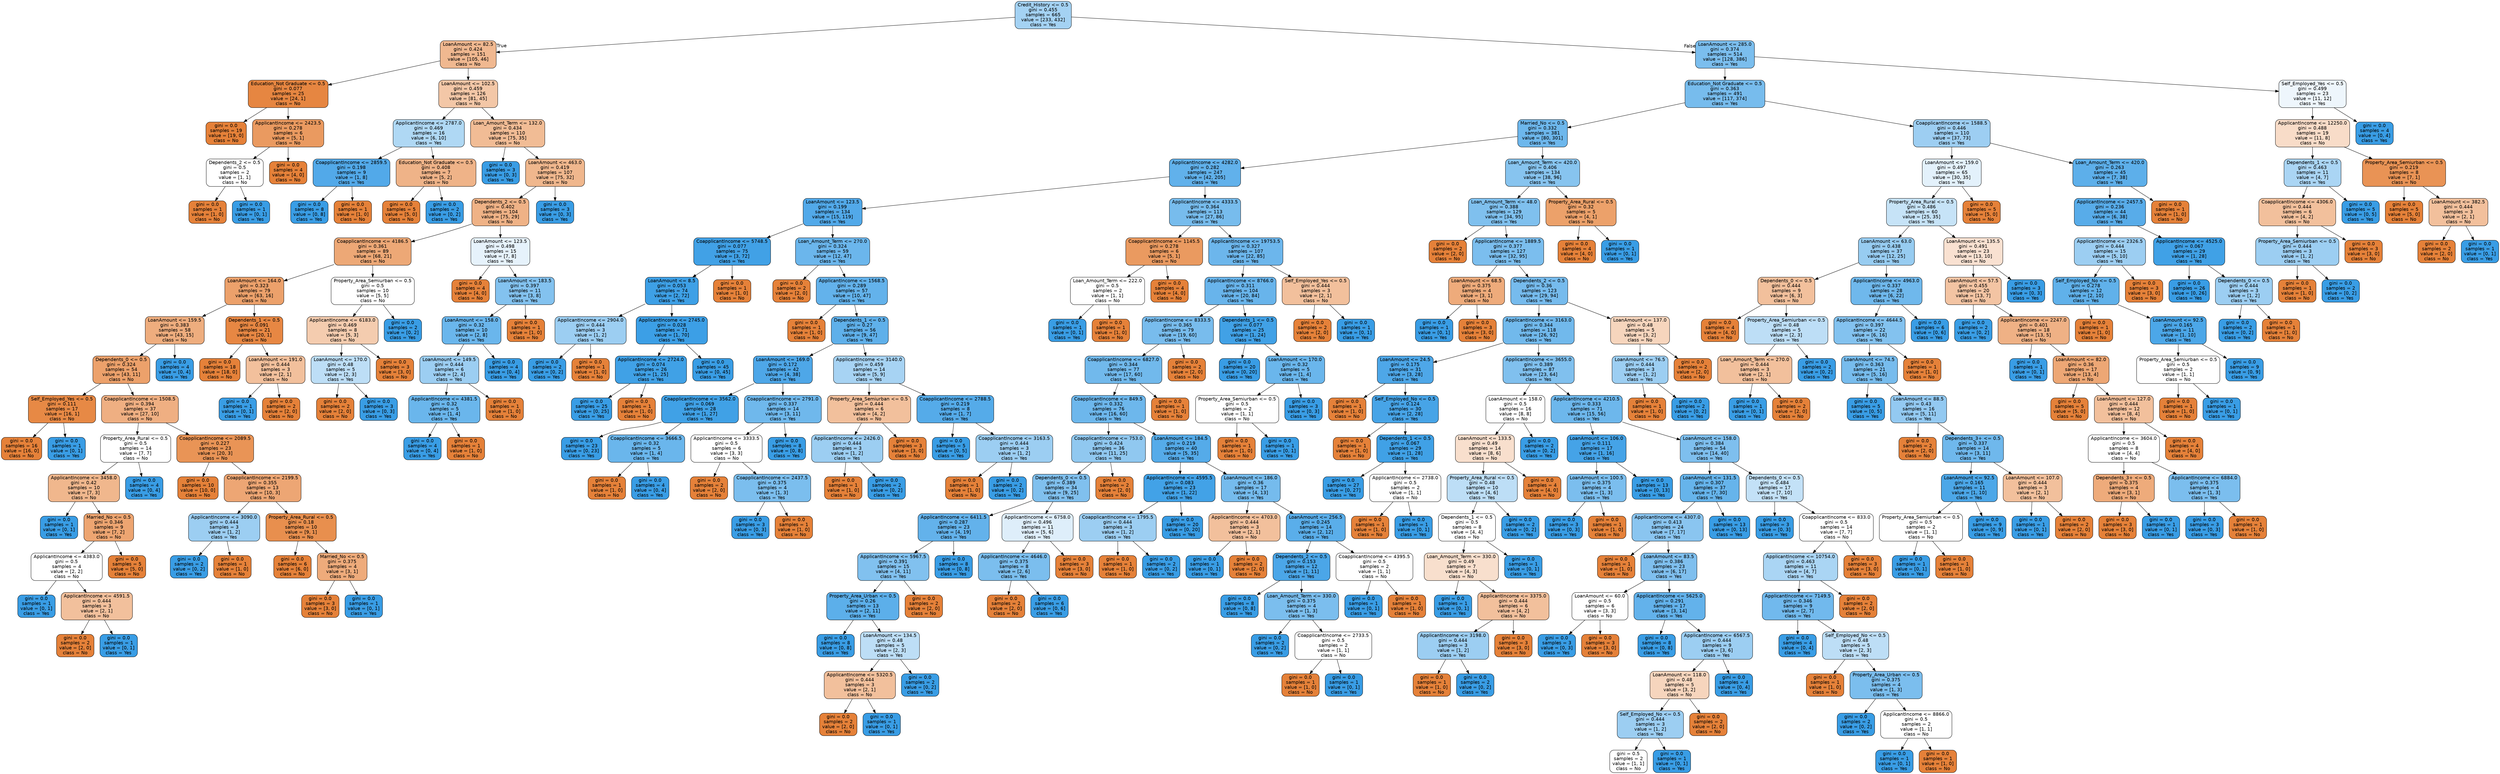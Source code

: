 digraph Tree {
node [shape=box, style="filled, rounded", color="black", fontname=helvetica] ;
edge [fontname=helvetica] ;
0 [label="Credit_History <= 0.5\ngini = 0.455\nsamples = 665\nvalue = [233, 432]\nclass = Yes", fillcolor="#399de575"] ;
1 [label="LoanAmount <= 82.5\ngini = 0.424\nsamples = 151\nvalue = [105, 46]\nclass = No", fillcolor="#e581398f"] ;
0 -> 1 [labeldistance=2.5, labelangle=45, headlabel="True"] ;
2 [label="Education_Not Graduate <= 0.5\ngini = 0.077\nsamples = 25\nvalue = [24, 1]\nclass = No", fillcolor="#e58139f4"] ;
1 -> 2 ;
3 [label="gini = 0.0\nsamples = 19\nvalue = [19, 0]\nclass = No", fillcolor="#e58139ff"] ;
2 -> 3 ;
4 [label="ApplicantIncome <= 2423.5\ngini = 0.278\nsamples = 6\nvalue = [5, 1]\nclass = No", fillcolor="#e58139cc"] ;
2 -> 4 ;
5 [label="Dependents_2 <= 0.5\ngini = 0.5\nsamples = 2\nvalue = [1, 1]\nclass = No", fillcolor="#e5813900"] ;
4 -> 5 ;
6 [label="gini = 0.0\nsamples = 1\nvalue = [1, 0]\nclass = No", fillcolor="#e58139ff"] ;
5 -> 6 ;
7 [label="gini = 0.0\nsamples = 1\nvalue = [0, 1]\nclass = Yes", fillcolor="#399de5ff"] ;
5 -> 7 ;
8 [label="gini = 0.0\nsamples = 4\nvalue = [4, 0]\nclass = No", fillcolor="#e58139ff"] ;
4 -> 8 ;
9 [label="LoanAmount <= 102.5\ngini = 0.459\nsamples = 126\nvalue = [81, 45]\nclass = No", fillcolor="#e5813971"] ;
1 -> 9 ;
10 [label="ApplicantIncome <= 2787.0\ngini = 0.469\nsamples = 16\nvalue = [6, 10]\nclass = Yes", fillcolor="#399de566"] ;
9 -> 10 ;
11 [label="CoapplicantIncome <= 2859.5\ngini = 0.198\nsamples = 9\nvalue = [1, 8]\nclass = Yes", fillcolor="#399de5df"] ;
10 -> 11 ;
12 [label="gini = 0.0\nsamples = 8\nvalue = [0, 8]\nclass = Yes", fillcolor="#399de5ff"] ;
11 -> 12 ;
13 [label="gini = 0.0\nsamples = 1\nvalue = [1, 0]\nclass = No", fillcolor="#e58139ff"] ;
11 -> 13 ;
14 [label="Education_Not Graduate <= 0.5\ngini = 0.408\nsamples = 7\nvalue = [5, 2]\nclass = No", fillcolor="#e5813999"] ;
10 -> 14 ;
15 [label="gini = 0.0\nsamples = 5\nvalue = [5, 0]\nclass = No", fillcolor="#e58139ff"] ;
14 -> 15 ;
16 [label="gini = 0.0\nsamples = 2\nvalue = [0, 2]\nclass = Yes", fillcolor="#399de5ff"] ;
14 -> 16 ;
17 [label="Loan_Amount_Term <= 132.0\ngini = 0.434\nsamples = 110\nvalue = [75, 35]\nclass = No", fillcolor="#e5813988"] ;
9 -> 17 ;
18 [label="gini = 0.0\nsamples = 3\nvalue = [0, 3]\nclass = Yes", fillcolor="#399de5ff"] ;
17 -> 18 ;
19 [label="LoanAmount <= 463.0\ngini = 0.419\nsamples = 107\nvalue = [75, 32]\nclass = No", fillcolor="#e5813992"] ;
17 -> 19 ;
20 [label="Dependents_2 <= 0.5\ngini = 0.402\nsamples = 104\nvalue = [75, 29]\nclass = No", fillcolor="#e581399c"] ;
19 -> 20 ;
21 [label="CoapplicantIncome <= 4186.5\ngini = 0.361\nsamples = 89\nvalue = [68, 21]\nclass = No", fillcolor="#e58139b0"] ;
20 -> 21 ;
22 [label="LoanAmount <= 164.0\ngini = 0.323\nsamples = 79\nvalue = [63, 16]\nclass = No", fillcolor="#e58139be"] ;
21 -> 22 ;
23 [label="LoanAmount <= 159.5\ngini = 0.383\nsamples = 58\nvalue = [43, 15]\nclass = No", fillcolor="#e58139a6"] ;
22 -> 23 ;
24 [label="Dependents_0 <= 0.5\ngini = 0.324\nsamples = 54\nvalue = [43, 11]\nclass = No", fillcolor="#e58139be"] ;
23 -> 24 ;
25 [label="Self_Employed_Yes <= 0.5\ngini = 0.111\nsamples = 17\nvalue = [16, 1]\nclass = No", fillcolor="#e58139ef"] ;
24 -> 25 ;
26 [label="gini = 0.0\nsamples = 16\nvalue = [16, 0]\nclass = No", fillcolor="#e58139ff"] ;
25 -> 26 ;
27 [label="gini = 0.0\nsamples = 1\nvalue = [0, 1]\nclass = Yes", fillcolor="#399de5ff"] ;
25 -> 27 ;
28 [label="CoapplicantIncome <= 1508.5\ngini = 0.394\nsamples = 37\nvalue = [27, 10]\nclass = No", fillcolor="#e58139a1"] ;
24 -> 28 ;
29 [label="Property_Area_Rural <= 0.5\ngini = 0.5\nsamples = 14\nvalue = [7, 7]\nclass = No", fillcolor="#e5813900"] ;
28 -> 29 ;
30 [label="ApplicantIncome <= 3458.0\ngini = 0.42\nsamples = 10\nvalue = [7, 3]\nclass = No", fillcolor="#e5813992"] ;
29 -> 30 ;
31 [label="gini = 0.0\nsamples = 1\nvalue = [0, 1]\nclass = Yes", fillcolor="#399de5ff"] ;
30 -> 31 ;
32 [label="Married_No <= 0.5\ngini = 0.346\nsamples = 9\nvalue = [7, 2]\nclass = No", fillcolor="#e58139b6"] ;
30 -> 32 ;
33 [label="ApplicantIncome <= 4383.0\ngini = 0.5\nsamples = 4\nvalue = [2, 2]\nclass = No", fillcolor="#e5813900"] ;
32 -> 33 ;
34 [label="gini = 0.0\nsamples = 1\nvalue = [0, 1]\nclass = Yes", fillcolor="#399de5ff"] ;
33 -> 34 ;
35 [label="ApplicantIncome <= 4591.5\ngini = 0.444\nsamples = 3\nvalue = [2, 1]\nclass = No", fillcolor="#e581397f"] ;
33 -> 35 ;
36 [label="gini = 0.0\nsamples = 2\nvalue = [2, 0]\nclass = No", fillcolor="#e58139ff"] ;
35 -> 36 ;
37 [label="gini = 0.0\nsamples = 1\nvalue = [0, 1]\nclass = Yes", fillcolor="#399de5ff"] ;
35 -> 37 ;
38 [label="gini = 0.0\nsamples = 5\nvalue = [5, 0]\nclass = No", fillcolor="#e58139ff"] ;
32 -> 38 ;
39 [label="gini = 0.0\nsamples = 4\nvalue = [0, 4]\nclass = Yes", fillcolor="#399de5ff"] ;
29 -> 39 ;
40 [label="CoapplicantIncome <= 2089.5\ngini = 0.227\nsamples = 23\nvalue = [20, 3]\nclass = No", fillcolor="#e58139d9"] ;
28 -> 40 ;
41 [label="gini = 0.0\nsamples = 10\nvalue = [10, 0]\nclass = No", fillcolor="#e58139ff"] ;
40 -> 41 ;
42 [label="CoapplicantIncome <= 2199.5\ngini = 0.355\nsamples = 13\nvalue = [10, 3]\nclass = No", fillcolor="#e58139b3"] ;
40 -> 42 ;
43 [label="ApplicantIncome <= 3090.0\ngini = 0.444\nsamples = 3\nvalue = [1, 2]\nclass = Yes", fillcolor="#399de57f"] ;
42 -> 43 ;
44 [label="gini = 0.0\nsamples = 2\nvalue = [0, 2]\nclass = Yes", fillcolor="#399de5ff"] ;
43 -> 44 ;
45 [label="gini = 0.0\nsamples = 1\nvalue = [1, 0]\nclass = No", fillcolor="#e58139ff"] ;
43 -> 45 ;
46 [label="Property_Area_Rural <= 0.5\ngini = 0.18\nsamples = 10\nvalue = [9, 1]\nclass = No", fillcolor="#e58139e3"] ;
42 -> 46 ;
47 [label="gini = 0.0\nsamples = 6\nvalue = [6, 0]\nclass = No", fillcolor="#e58139ff"] ;
46 -> 47 ;
48 [label="Married_No <= 0.5\ngini = 0.375\nsamples = 4\nvalue = [3, 1]\nclass = No", fillcolor="#e58139aa"] ;
46 -> 48 ;
49 [label="gini = 0.0\nsamples = 3\nvalue = [3, 0]\nclass = No", fillcolor="#e58139ff"] ;
48 -> 49 ;
50 [label="gini = 0.0\nsamples = 1\nvalue = [0, 1]\nclass = Yes", fillcolor="#399de5ff"] ;
48 -> 50 ;
51 [label="gini = 0.0\nsamples = 4\nvalue = [0, 4]\nclass = Yes", fillcolor="#399de5ff"] ;
23 -> 51 ;
52 [label="Dependents_1 <= 0.5\ngini = 0.091\nsamples = 21\nvalue = [20, 1]\nclass = No", fillcolor="#e58139f2"] ;
22 -> 52 ;
53 [label="gini = 0.0\nsamples = 18\nvalue = [18, 0]\nclass = No", fillcolor="#e58139ff"] ;
52 -> 53 ;
54 [label="LoanAmount <= 191.0\ngini = 0.444\nsamples = 3\nvalue = [2, 1]\nclass = No", fillcolor="#e581397f"] ;
52 -> 54 ;
55 [label="gini = 0.0\nsamples = 1\nvalue = [0, 1]\nclass = Yes", fillcolor="#399de5ff"] ;
54 -> 55 ;
56 [label="gini = 0.0\nsamples = 2\nvalue = [2, 0]\nclass = No", fillcolor="#e58139ff"] ;
54 -> 56 ;
57 [label="Property_Area_Semiurban <= 0.5\ngini = 0.5\nsamples = 10\nvalue = [5, 5]\nclass = No", fillcolor="#e5813900"] ;
21 -> 57 ;
58 [label="ApplicantIncome <= 6183.0\ngini = 0.469\nsamples = 8\nvalue = [5, 3]\nclass = No", fillcolor="#e5813966"] ;
57 -> 58 ;
59 [label="LoanAmount <= 170.0\ngini = 0.48\nsamples = 5\nvalue = [2, 3]\nclass = Yes", fillcolor="#399de555"] ;
58 -> 59 ;
60 [label="gini = 0.0\nsamples = 2\nvalue = [2, 0]\nclass = No", fillcolor="#e58139ff"] ;
59 -> 60 ;
61 [label="gini = 0.0\nsamples = 3\nvalue = [0, 3]\nclass = Yes", fillcolor="#399de5ff"] ;
59 -> 61 ;
62 [label="gini = 0.0\nsamples = 3\nvalue = [3, 0]\nclass = No", fillcolor="#e58139ff"] ;
58 -> 62 ;
63 [label="gini = 0.0\nsamples = 2\nvalue = [0, 2]\nclass = Yes", fillcolor="#399de5ff"] ;
57 -> 63 ;
64 [label="LoanAmount <= 123.5\ngini = 0.498\nsamples = 15\nvalue = [7, 8]\nclass = Yes", fillcolor="#399de520"] ;
20 -> 64 ;
65 [label="gini = 0.0\nsamples = 4\nvalue = [4, 0]\nclass = No", fillcolor="#e58139ff"] ;
64 -> 65 ;
66 [label="LoanAmount <= 183.5\ngini = 0.397\nsamples = 11\nvalue = [3, 8]\nclass = Yes", fillcolor="#399de59f"] ;
64 -> 66 ;
67 [label="LoanAmount <= 158.0\ngini = 0.32\nsamples = 10\nvalue = [2, 8]\nclass = Yes", fillcolor="#399de5bf"] ;
66 -> 67 ;
68 [label="LoanAmount <= 149.5\ngini = 0.444\nsamples = 6\nvalue = [2, 4]\nclass = Yes", fillcolor="#399de57f"] ;
67 -> 68 ;
69 [label="ApplicantIncome <= 4381.5\ngini = 0.32\nsamples = 5\nvalue = [1, 4]\nclass = Yes", fillcolor="#399de5bf"] ;
68 -> 69 ;
70 [label="gini = 0.0\nsamples = 4\nvalue = [0, 4]\nclass = Yes", fillcolor="#399de5ff"] ;
69 -> 70 ;
71 [label="gini = 0.0\nsamples = 1\nvalue = [1, 0]\nclass = No", fillcolor="#e58139ff"] ;
69 -> 71 ;
72 [label="gini = 0.0\nsamples = 1\nvalue = [1, 0]\nclass = No", fillcolor="#e58139ff"] ;
68 -> 72 ;
73 [label="gini = 0.0\nsamples = 4\nvalue = [0, 4]\nclass = Yes", fillcolor="#399de5ff"] ;
67 -> 73 ;
74 [label="gini = 0.0\nsamples = 1\nvalue = [1, 0]\nclass = No", fillcolor="#e58139ff"] ;
66 -> 74 ;
75 [label="gini = 0.0\nsamples = 3\nvalue = [0, 3]\nclass = Yes", fillcolor="#399de5ff"] ;
19 -> 75 ;
76 [label="LoanAmount <= 285.0\ngini = 0.374\nsamples = 514\nvalue = [128, 386]\nclass = Yes", fillcolor="#399de5aa"] ;
0 -> 76 [labeldistance=2.5, labelangle=-45, headlabel="False"] ;
77 [label="Education_Not Graduate <= 0.5\ngini = 0.363\nsamples = 491\nvalue = [117, 374]\nclass = Yes", fillcolor="#399de5af"] ;
76 -> 77 ;
78 [label="Married_No <= 0.5\ngini = 0.332\nsamples = 381\nvalue = [80, 301]\nclass = Yes", fillcolor="#399de5bb"] ;
77 -> 78 ;
79 [label="ApplicantIncome <= 4282.0\ngini = 0.282\nsamples = 247\nvalue = [42, 205]\nclass = Yes", fillcolor="#399de5cb"] ;
78 -> 79 ;
80 [label="LoanAmount <= 123.5\ngini = 0.199\nsamples = 134\nvalue = [15, 119]\nclass = Yes", fillcolor="#399de5df"] ;
79 -> 80 ;
81 [label="CoapplicantIncome <= 5748.5\ngini = 0.077\nsamples = 75\nvalue = [3, 72]\nclass = Yes", fillcolor="#399de5f4"] ;
80 -> 81 ;
82 [label="LoanAmount <= 8.5\ngini = 0.053\nsamples = 74\nvalue = [2, 72]\nclass = Yes", fillcolor="#399de5f8"] ;
81 -> 82 ;
83 [label="ApplicantIncome <= 2904.0\ngini = 0.444\nsamples = 3\nvalue = [1, 2]\nclass = Yes", fillcolor="#399de57f"] ;
82 -> 83 ;
84 [label="gini = 0.0\nsamples = 2\nvalue = [0, 2]\nclass = Yes", fillcolor="#399de5ff"] ;
83 -> 84 ;
85 [label="gini = 0.0\nsamples = 1\nvalue = [1, 0]\nclass = No", fillcolor="#e58139ff"] ;
83 -> 85 ;
86 [label="ApplicantIncome <= 2745.0\ngini = 0.028\nsamples = 71\nvalue = [1, 70]\nclass = Yes", fillcolor="#399de5fb"] ;
82 -> 86 ;
87 [label="ApplicantIncome <= 2724.0\ngini = 0.074\nsamples = 26\nvalue = [1, 25]\nclass = Yes", fillcolor="#399de5f5"] ;
86 -> 87 ;
88 [label="gini = 0.0\nsamples = 25\nvalue = [0, 25]\nclass = Yes", fillcolor="#399de5ff"] ;
87 -> 88 ;
89 [label="gini = 0.0\nsamples = 1\nvalue = [1, 0]\nclass = No", fillcolor="#e58139ff"] ;
87 -> 89 ;
90 [label="gini = 0.0\nsamples = 45\nvalue = [0, 45]\nclass = Yes", fillcolor="#399de5ff"] ;
86 -> 90 ;
91 [label="gini = 0.0\nsamples = 1\nvalue = [1, 0]\nclass = No", fillcolor="#e58139ff"] ;
81 -> 91 ;
92 [label="Loan_Amount_Term <= 270.0\ngini = 0.324\nsamples = 59\nvalue = [12, 47]\nclass = Yes", fillcolor="#399de5be"] ;
80 -> 92 ;
93 [label="gini = 0.0\nsamples = 2\nvalue = [2, 0]\nclass = No", fillcolor="#e58139ff"] ;
92 -> 93 ;
94 [label="ApplicantIncome <= 1568.5\ngini = 0.289\nsamples = 57\nvalue = [10, 47]\nclass = Yes", fillcolor="#399de5c9"] ;
92 -> 94 ;
95 [label="gini = 0.0\nsamples = 1\nvalue = [1, 0]\nclass = No", fillcolor="#e58139ff"] ;
94 -> 95 ;
96 [label="Dependents_1 <= 0.5\ngini = 0.27\nsamples = 56\nvalue = [9, 47]\nclass = Yes", fillcolor="#399de5ce"] ;
94 -> 96 ;
97 [label="LoanAmount <= 169.0\ngini = 0.172\nsamples = 42\nvalue = [4, 38]\nclass = Yes", fillcolor="#399de5e4"] ;
96 -> 97 ;
98 [label="CoapplicantIncome <= 3562.0\ngini = 0.069\nsamples = 28\nvalue = [1, 27]\nclass = Yes", fillcolor="#399de5f6"] ;
97 -> 98 ;
99 [label="gini = 0.0\nsamples = 23\nvalue = [0, 23]\nclass = Yes", fillcolor="#399de5ff"] ;
98 -> 99 ;
100 [label="CoapplicantIncome <= 3666.5\ngini = 0.32\nsamples = 5\nvalue = [1, 4]\nclass = Yes", fillcolor="#399de5bf"] ;
98 -> 100 ;
101 [label="gini = 0.0\nsamples = 1\nvalue = [1, 0]\nclass = No", fillcolor="#e58139ff"] ;
100 -> 101 ;
102 [label="gini = 0.0\nsamples = 4\nvalue = [0, 4]\nclass = Yes", fillcolor="#399de5ff"] ;
100 -> 102 ;
103 [label="CoapplicantIncome <= 2791.0\ngini = 0.337\nsamples = 14\nvalue = [3, 11]\nclass = Yes", fillcolor="#399de5b9"] ;
97 -> 103 ;
104 [label="ApplicantIncome <= 3333.5\ngini = 0.5\nsamples = 6\nvalue = [3, 3]\nclass = No", fillcolor="#e5813900"] ;
103 -> 104 ;
105 [label="gini = 0.0\nsamples = 2\nvalue = [2, 0]\nclass = No", fillcolor="#e58139ff"] ;
104 -> 105 ;
106 [label="CoapplicantIncome <= 2437.5\ngini = 0.375\nsamples = 4\nvalue = [1, 3]\nclass = Yes", fillcolor="#399de5aa"] ;
104 -> 106 ;
107 [label="gini = 0.0\nsamples = 3\nvalue = [0, 3]\nclass = Yes", fillcolor="#399de5ff"] ;
106 -> 107 ;
108 [label="gini = 0.0\nsamples = 1\nvalue = [1, 0]\nclass = No", fillcolor="#e58139ff"] ;
106 -> 108 ;
109 [label="gini = 0.0\nsamples = 8\nvalue = [0, 8]\nclass = Yes", fillcolor="#399de5ff"] ;
103 -> 109 ;
110 [label="ApplicantIncome <= 3140.0\ngini = 0.459\nsamples = 14\nvalue = [5, 9]\nclass = Yes", fillcolor="#399de571"] ;
96 -> 110 ;
111 [label="Property_Area_Semiurban <= 0.5\ngini = 0.444\nsamples = 6\nvalue = [4, 2]\nclass = No", fillcolor="#e581397f"] ;
110 -> 111 ;
112 [label="ApplicantIncome <= 2426.0\ngini = 0.444\nsamples = 3\nvalue = [1, 2]\nclass = Yes", fillcolor="#399de57f"] ;
111 -> 112 ;
113 [label="gini = 0.0\nsamples = 1\nvalue = [1, 0]\nclass = No", fillcolor="#e58139ff"] ;
112 -> 113 ;
114 [label="gini = 0.0\nsamples = 2\nvalue = [0, 2]\nclass = Yes", fillcolor="#399de5ff"] ;
112 -> 114 ;
115 [label="gini = 0.0\nsamples = 3\nvalue = [3, 0]\nclass = No", fillcolor="#e58139ff"] ;
111 -> 115 ;
116 [label="CoapplicantIncome <= 2788.5\ngini = 0.219\nsamples = 8\nvalue = [1, 7]\nclass = Yes", fillcolor="#399de5db"] ;
110 -> 116 ;
117 [label="gini = 0.0\nsamples = 5\nvalue = [0, 5]\nclass = Yes", fillcolor="#399de5ff"] ;
116 -> 117 ;
118 [label="CoapplicantIncome <= 3163.5\ngini = 0.444\nsamples = 3\nvalue = [1, 2]\nclass = Yes", fillcolor="#399de57f"] ;
116 -> 118 ;
119 [label="gini = 0.0\nsamples = 1\nvalue = [1, 0]\nclass = No", fillcolor="#e58139ff"] ;
118 -> 119 ;
120 [label="gini = 0.0\nsamples = 2\nvalue = [0, 2]\nclass = Yes", fillcolor="#399de5ff"] ;
118 -> 120 ;
121 [label="ApplicantIncome <= 4333.5\ngini = 0.364\nsamples = 113\nvalue = [27, 86]\nclass = Yes", fillcolor="#399de5af"] ;
79 -> 121 ;
122 [label="CoapplicantIncome <= 1145.5\ngini = 0.278\nsamples = 6\nvalue = [5, 1]\nclass = No", fillcolor="#e58139cc"] ;
121 -> 122 ;
123 [label="Loan_Amount_Term <= 222.0\ngini = 0.5\nsamples = 2\nvalue = [1, 1]\nclass = No", fillcolor="#e5813900"] ;
122 -> 123 ;
124 [label="gini = 0.0\nsamples = 1\nvalue = [0, 1]\nclass = Yes", fillcolor="#399de5ff"] ;
123 -> 124 ;
125 [label="gini = 0.0\nsamples = 1\nvalue = [1, 0]\nclass = No", fillcolor="#e58139ff"] ;
123 -> 125 ;
126 [label="gini = 0.0\nsamples = 4\nvalue = [4, 0]\nclass = No", fillcolor="#e58139ff"] ;
122 -> 126 ;
127 [label="ApplicantIncome <= 19753.5\ngini = 0.327\nsamples = 107\nvalue = [22, 85]\nclass = Yes", fillcolor="#399de5bd"] ;
121 -> 127 ;
128 [label="ApplicantIncome <= 8766.0\ngini = 0.311\nsamples = 104\nvalue = [20, 84]\nclass = Yes", fillcolor="#399de5c2"] ;
127 -> 128 ;
129 [label="ApplicantIncome <= 8333.5\ngini = 0.365\nsamples = 79\nvalue = [19, 60]\nclass = Yes", fillcolor="#399de5ae"] ;
128 -> 129 ;
130 [label="CoapplicantIncome <= 6827.0\ngini = 0.344\nsamples = 77\nvalue = [17, 60]\nclass = Yes", fillcolor="#399de5b7"] ;
129 -> 130 ;
131 [label="CoapplicantIncome <= 849.5\ngini = 0.332\nsamples = 76\nvalue = [16, 60]\nclass = Yes", fillcolor="#399de5bb"] ;
130 -> 131 ;
132 [label="CoapplicantIncome <= 753.0\ngini = 0.424\nsamples = 36\nvalue = [11, 25]\nclass = Yes", fillcolor="#399de58f"] ;
131 -> 132 ;
133 [label="Dependents_0 <= 0.5\ngini = 0.389\nsamples = 34\nvalue = [9, 25]\nclass = Yes", fillcolor="#399de5a3"] ;
132 -> 133 ;
134 [label="ApplicantIncome <= 6411.5\ngini = 0.287\nsamples = 23\nvalue = [4, 19]\nclass = Yes", fillcolor="#399de5c9"] ;
133 -> 134 ;
135 [label="ApplicantIncome <= 5967.5\ngini = 0.391\nsamples = 15\nvalue = [4, 11]\nclass = Yes", fillcolor="#399de5a2"] ;
134 -> 135 ;
136 [label="Property_Area_Urban <= 0.5\ngini = 0.26\nsamples = 13\nvalue = [2, 11]\nclass = Yes", fillcolor="#399de5d1"] ;
135 -> 136 ;
137 [label="gini = 0.0\nsamples = 8\nvalue = [0, 8]\nclass = Yes", fillcolor="#399de5ff"] ;
136 -> 137 ;
138 [label="LoanAmount <= 134.5\ngini = 0.48\nsamples = 5\nvalue = [2, 3]\nclass = Yes", fillcolor="#399de555"] ;
136 -> 138 ;
139 [label="ApplicantIncome <= 5320.5\ngini = 0.444\nsamples = 3\nvalue = [2, 1]\nclass = No", fillcolor="#e581397f"] ;
138 -> 139 ;
140 [label="gini = 0.0\nsamples = 2\nvalue = [2, 0]\nclass = No", fillcolor="#e58139ff"] ;
139 -> 140 ;
141 [label="gini = 0.0\nsamples = 1\nvalue = [0, 1]\nclass = Yes", fillcolor="#399de5ff"] ;
139 -> 141 ;
142 [label="gini = 0.0\nsamples = 2\nvalue = [0, 2]\nclass = Yes", fillcolor="#399de5ff"] ;
138 -> 142 ;
143 [label="gini = 0.0\nsamples = 2\nvalue = [2, 0]\nclass = No", fillcolor="#e58139ff"] ;
135 -> 143 ;
144 [label="gini = 0.0\nsamples = 8\nvalue = [0, 8]\nclass = Yes", fillcolor="#399de5ff"] ;
134 -> 144 ;
145 [label="ApplicantIncome <= 6758.0\ngini = 0.496\nsamples = 11\nvalue = [5, 6]\nclass = Yes", fillcolor="#399de52a"] ;
133 -> 145 ;
146 [label="ApplicantIncome <= 4646.0\ngini = 0.375\nsamples = 8\nvalue = [2, 6]\nclass = Yes", fillcolor="#399de5aa"] ;
145 -> 146 ;
147 [label="gini = 0.0\nsamples = 2\nvalue = [2, 0]\nclass = No", fillcolor="#e58139ff"] ;
146 -> 147 ;
148 [label="gini = 0.0\nsamples = 6\nvalue = [0, 6]\nclass = Yes", fillcolor="#399de5ff"] ;
146 -> 148 ;
149 [label="gini = 0.0\nsamples = 3\nvalue = [3, 0]\nclass = No", fillcolor="#e58139ff"] ;
145 -> 149 ;
150 [label="gini = 0.0\nsamples = 2\nvalue = [2, 0]\nclass = No", fillcolor="#e58139ff"] ;
132 -> 150 ;
151 [label="LoanAmount <= 184.5\ngini = 0.219\nsamples = 40\nvalue = [5, 35]\nclass = Yes", fillcolor="#399de5db"] ;
131 -> 151 ;
152 [label="ApplicantIncome <= 4595.5\ngini = 0.083\nsamples = 23\nvalue = [1, 22]\nclass = Yes", fillcolor="#399de5f3"] ;
151 -> 152 ;
153 [label="CoapplicantIncome <= 1795.5\ngini = 0.444\nsamples = 3\nvalue = [1, 2]\nclass = Yes", fillcolor="#399de57f"] ;
152 -> 153 ;
154 [label="gini = 0.0\nsamples = 1\nvalue = [1, 0]\nclass = No", fillcolor="#e58139ff"] ;
153 -> 154 ;
155 [label="gini = 0.0\nsamples = 2\nvalue = [0, 2]\nclass = Yes", fillcolor="#399de5ff"] ;
153 -> 155 ;
156 [label="gini = 0.0\nsamples = 20\nvalue = [0, 20]\nclass = Yes", fillcolor="#399de5ff"] ;
152 -> 156 ;
157 [label="LoanAmount <= 186.0\ngini = 0.36\nsamples = 17\nvalue = [4, 13]\nclass = Yes", fillcolor="#399de5b1"] ;
151 -> 157 ;
158 [label="ApplicantIncome <= 4703.0\ngini = 0.444\nsamples = 3\nvalue = [2, 1]\nclass = No", fillcolor="#e581397f"] ;
157 -> 158 ;
159 [label="gini = 0.0\nsamples = 1\nvalue = [0, 1]\nclass = Yes", fillcolor="#399de5ff"] ;
158 -> 159 ;
160 [label="gini = 0.0\nsamples = 2\nvalue = [2, 0]\nclass = No", fillcolor="#e58139ff"] ;
158 -> 160 ;
161 [label="LoanAmount <= 256.5\ngini = 0.245\nsamples = 14\nvalue = [2, 12]\nclass = Yes", fillcolor="#399de5d4"] ;
157 -> 161 ;
162 [label="Dependents_2 <= 0.5\ngini = 0.153\nsamples = 12\nvalue = [1, 11]\nclass = Yes", fillcolor="#399de5e8"] ;
161 -> 162 ;
163 [label="gini = 0.0\nsamples = 8\nvalue = [0, 8]\nclass = Yes", fillcolor="#399de5ff"] ;
162 -> 163 ;
164 [label="Loan_Amount_Term <= 330.0\ngini = 0.375\nsamples = 4\nvalue = [1, 3]\nclass = Yes", fillcolor="#399de5aa"] ;
162 -> 164 ;
165 [label="gini = 0.0\nsamples = 2\nvalue = [0, 2]\nclass = Yes", fillcolor="#399de5ff"] ;
164 -> 165 ;
166 [label="CoapplicantIncome <= 2733.5\ngini = 0.5\nsamples = 2\nvalue = [1, 1]\nclass = No", fillcolor="#e5813900"] ;
164 -> 166 ;
167 [label="gini = 0.0\nsamples = 1\nvalue = [1, 0]\nclass = No", fillcolor="#e58139ff"] ;
166 -> 167 ;
168 [label="gini = 0.0\nsamples = 1\nvalue = [0, 1]\nclass = Yes", fillcolor="#399de5ff"] ;
166 -> 168 ;
169 [label="CoapplicantIncome <= 4395.5\ngini = 0.5\nsamples = 2\nvalue = [1, 1]\nclass = No", fillcolor="#e5813900"] ;
161 -> 169 ;
170 [label="gini = 0.0\nsamples = 1\nvalue = [0, 1]\nclass = Yes", fillcolor="#399de5ff"] ;
169 -> 170 ;
171 [label="gini = 0.0\nsamples = 1\nvalue = [1, 0]\nclass = No", fillcolor="#e58139ff"] ;
169 -> 171 ;
172 [label="gini = 0.0\nsamples = 1\nvalue = [1, 0]\nclass = No", fillcolor="#e58139ff"] ;
130 -> 172 ;
173 [label="gini = 0.0\nsamples = 2\nvalue = [2, 0]\nclass = No", fillcolor="#e58139ff"] ;
129 -> 173 ;
174 [label="Dependents_1 <= 0.5\ngini = 0.077\nsamples = 25\nvalue = [1, 24]\nclass = Yes", fillcolor="#399de5f4"] ;
128 -> 174 ;
175 [label="gini = 0.0\nsamples = 20\nvalue = [0, 20]\nclass = Yes", fillcolor="#399de5ff"] ;
174 -> 175 ;
176 [label="LoanAmount <= 170.0\ngini = 0.32\nsamples = 5\nvalue = [1, 4]\nclass = Yes", fillcolor="#399de5bf"] ;
174 -> 176 ;
177 [label="Property_Area_Semiurban <= 0.5\ngini = 0.5\nsamples = 2\nvalue = [1, 1]\nclass = No", fillcolor="#e5813900"] ;
176 -> 177 ;
178 [label="gini = 0.0\nsamples = 1\nvalue = [1, 0]\nclass = No", fillcolor="#e58139ff"] ;
177 -> 178 ;
179 [label="gini = 0.0\nsamples = 1\nvalue = [0, 1]\nclass = Yes", fillcolor="#399de5ff"] ;
177 -> 179 ;
180 [label="gini = 0.0\nsamples = 3\nvalue = [0, 3]\nclass = Yes", fillcolor="#399de5ff"] ;
176 -> 180 ;
181 [label="Self_Employed_Yes <= 0.5\ngini = 0.444\nsamples = 3\nvalue = [2, 1]\nclass = No", fillcolor="#e581397f"] ;
127 -> 181 ;
182 [label="gini = 0.0\nsamples = 2\nvalue = [2, 0]\nclass = No", fillcolor="#e58139ff"] ;
181 -> 182 ;
183 [label="gini = 0.0\nsamples = 1\nvalue = [0, 1]\nclass = Yes", fillcolor="#399de5ff"] ;
181 -> 183 ;
184 [label="Loan_Amount_Term <= 420.0\ngini = 0.406\nsamples = 134\nvalue = [38, 96]\nclass = Yes", fillcolor="#399de59a"] ;
78 -> 184 ;
185 [label="Loan_Amount_Term <= 48.0\ngini = 0.388\nsamples = 129\nvalue = [34, 95]\nclass = Yes", fillcolor="#399de5a4"] ;
184 -> 185 ;
186 [label="gini = 0.0\nsamples = 2\nvalue = [2, 0]\nclass = No", fillcolor="#e58139ff"] ;
185 -> 186 ;
187 [label="ApplicantIncome <= 1889.5\ngini = 0.377\nsamples = 127\nvalue = [32, 95]\nclass = Yes", fillcolor="#399de5a9"] ;
185 -> 187 ;
188 [label="LoanAmount <= 68.5\ngini = 0.375\nsamples = 4\nvalue = [3, 1]\nclass = No", fillcolor="#e58139aa"] ;
187 -> 188 ;
189 [label="gini = 0.0\nsamples = 1\nvalue = [0, 1]\nclass = Yes", fillcolor="#399de5ff"] ;
188 -> 189 ;
190 [label="gini = 0.0\nsamples = 3\nvalue = [3, 0]\nclass = No", fillcolor="#e58139ff"] ;
188 -> 190 ;
191 [label="Dependents_2 <= 0.5\ngini = 0.36\nsamples = 123\nvalue = [29, 94]\nclass = Yes", fillcolor="#399de5b0"] ;
187 -> 191 ;
192 [label="ApplicantIncome <= 3163.0\ngini = 0.344\nsamples = 118\nvalue = [26, 92]\nclass = Yes", fillcolor="#399de5b7"] ;
191 -> 192 ;
193 [label="LoanAmount <= 24.5\ngini = 0.175\nsamples = 31\nvalue = [3, 28]\nclass = Yes", fillcolor="#399de5e4"] ;
192 -> 193 ;
194 [label="gini = 0.0\nsamples = 1\nvalue = [1, 0]\nclass = No", fillcolor="#e58139ff"] ;
193 -> 194 ;
195 [label="Self_Employed_No <= 0.5\ngini = 0.124\nsamples = 30\nvalue = [2, 28]\nclass = Yes", fillcolor="#399de5ed"] ;
193 -> 195 ;
196 [label="gini = 0.0\nsamples = 1\nvalue = [1, 0]\nclass = No", fillcolor="#e58139ff"] ;
195 -> 196 ;
197 [label="Dependents_1 <= 0.5\ngini = 0.067\nsamples = 29\nvalue = [1, 28]\nclass = Yes", fillcolor="#399de5f6"] ;
195 -> 197 ;
198 [label="gini = 0.0\nsamples = 27\nvalue = [0, 27]\nclass = Yes", fillcolor="#399de5ff"] ;
197 -> 198 ;
199 [label="ApplicantIncome <= 2738.0\ngini = 0.5\nsamples = 2\nvalue = [1, 1]\nclass = No", fillcolor="#e5813900"] ;
197 -> 199 ;
200 [label="gini = 0.0\nsamples = 1\nvalue = [1, 0]\nclass = No", fillcolor="#e58139ff"] ;
199 -> 200 ;
201 [label="gini = 0.0\nsamples = 1\nvalue = [0, 1]\nclass = Yes", fillcolor="#399de5ff"] ;
199 -> 201 ;
202 [label="ApplicantIncome <= 3655.0\ngini = 0.389\nsamples = 87\nvalue = [23, 64]\nclass = Yes", fillcolor="#399de5a3"] ;
192 -> 202 ;
203 [label="LoanAmount <= 158.0\ngini = 0.5\nsamples = 16\nvalue = [8, 8]\nclass = No", fillcolor="#e5813900"] ;
202 -> 203 ;
204 [label="LoanAmount <= 133.5\ngini = 0.49\nsamples = 14\nvalue = [8, 6]\nclass = No", fillcolor="#e5813940"] ;
203 -> 204 ;
205 [label="Property_Area_Rural <= 0.5\ngini = 0.48\nsamples = 10\nvalue = [4, 6]\nclass = Yes", fillcolor="#399de555"] ;
204 -> 205 ;
206 [label="Dependents_1 <= 0.5\ngini = 0.5\nsamples = 8\nvalue = [4, 4]\nclass = No", fillcolor="#e5813900"] ;
205 -> 206 ;
207 [label="Loan_Amount_Term <= 330.0\ngini = 0.49\nsamples = 7\nvalue = [4, 3]\nclass = No", fillcolor="#e5813940"] ;
206 -> 207 ;
208 [label="gini = 0.0\nsamples = 1\nvalue = [0, 1]\nclass = Yes", fillcolor="#399de5ff"] ;
207 -> 208 ;
209 [label="ApplicantIncome <= 3375.0\ngini = 0.444\nsamples = 6\nvalue = [4, 2]\nclass = No", fillcolor="#e581397f"] ;
207 -> 209 ;
210 [label="ApplicantIncome <= 3198.0\ngini = 0.444\nsamples = 3\nvalue = [1, 2]\nclass = Yes", fillcolor="#399de57f"] ;
209 -> 210 ;
211 [label="gini = 0.0\nsamples = 1\nvalue = [1, 0]\nclass = No", fillcolor="#e58139ff"] ;
210 -> 211 ;
212 [label="gini = 0.0\nsamples = 2\nvalue = [0, 2]\nclass = Yes", fillcolor="#399de5ff"] ;
210 -> 212 ;
213 [label="gini = 0.0\nsamples = 3\nvalue = [3, 0]\nclass = No", fillcolor="#e58139ff"] ;
209 -> 213 ;
214 [label="gini = 0.0\nsamples = 1\nvalue = [0, 1]\nclass = Yes", fillcolor="#399de5ff"] ;
206 -> 214 ;
215 [label="gini = 0.0\nsamples = 2\nvalue = [0, 2]\nclass = Yes", fillcolor="#399de5ff"] ;
205 -> 215 ;
216 [label="gini = 0.0\nsamples = 4\nvalue = [4, 0]\nclass = No", fillcolor="#e58139ff"] ;
204 -> 216 ;
217 [label="gini = 0.0\nsamples = 2\nvalue = [0, 2]\nclass = Yes", fillcolor="#399de5ff"] ;
203 -> 217 ;
218 [label="ApplicantIncome <= 4210.5\ngini = 0.333\nsamples = 71\nvalue = [15, 56]\nclass = Yes", fillcolor="#399de5bb"] ;
202 -> 218 ;
219 [label="LoanAmount <= 106.0\ngini = 0.111\nsamples = 17\nvalue = [1, 16]\nclass = Yes", fillcolor="#399de5ef"] ;
218 -> 219 ;
220 [label="LoanAmount <= 100.5\ngini = 0.375\nsamples = 4\nvalue = [1, 3]\nclass = Yes", fillcolor="#399de5aa"] ;
219 -> 220 ;
221 [label="gini = 0.0\nsamples = 3\nvalue = [0, 3]\nclass = Yes", fillcolor="#399de5ff"] ;
220 -> 221 ;
222 [label="gini = 0.0\nsamples = 1\nvalue = [1, 0]\nclass = No", fillcolor="#e58139ff"] ;
220 -> 222 ;
223 [label="gini = 0.0\nsamples = 13\nvalue = [0, 13]\nclass = Yes", fillcolor="#399de5ff"] ;
219 -> 223 ;
224 [label="LoanAmount <= 158.0\ngini = 0.384\nsamples = 54\nvalue = [14, 40]\nclass = Yes", fillcolor="#399de5a6"] ;
218 -> 224 ;
225 [label="LoanAmount <= 131.5\ngini = 0.307\nsamples = 37\nvalue = [7, 30]\nclass = Yes", fillcolor="#399de5c4"] ;
224 -> 225 ;
226 [label="ApplicantIncome <= 4307.0\ngini = 0.413\nsamples = 24\nvalue = [7, 17]\nclass = Yes", fillcolor="#399de596"] ;
225 -> 226 ;
227 [label="gini = 0.0\nsamples = 1\nvalue = [1, 0]\nclass = No", fillcolor="#e58139ff"] ;
226 -> 227 ;
228 [label="LoanAmount <= 83.5\ngini = 0.386\nsamples = 23\nvalue = [6, 17]\nclass = Yes", fillcolor="#399de5a5"] ;
226 -> 228 ;
229 [label="LoanAmount <= 60.0\ngini = 0.5\nsamples = 6\nvalue = [3, 3]\nclass = No", fillcolor="#e5813900"] ;
228 -> 229 ;
230 [label="gini = 0.0\nsamples = 3\nvalue = [0, 3]\nclass = Yes", fillcolor="#399de5ff"] ;
229 -> 230 ;
231 [label="gini = 0.0\nsamples = 3\nvalue = [3, 0]\nclass = No", fillcolor="#e58139ff"] ;
229 -> 231 ;
232 [label="ApplicantIncome <= 5625.0\ngini = 0.291\nsamples = 17\nvalue = [3, 14]\nclass = Yes", fillcolor="#399de5c8"] ;
228 -> 232 ;
233 [label="gini = 0.0\nsamples = 8\nvalue = [0, 8]\nclass = Yes", fillcolor="#399de5ff"] ;
232 -> 233 ;
234 [label="ApplicantIncome <= 6567.5\ngini = 0.444\nsamples = 9\nvalue = [3, 6]\nclass = Yes", fillcolor="#399de57f"] ;
232 -> 234 ;
235 [label="LoanAmount <= 118.0\ngini = 0.48\nsamples = 5\nvalue = [3, 2]\nclass = No", fillcolor="#e5813955"] ;
234 -> 235 ;
236 [label="Self_Employed_No <= 0.5\ngini = 0.444\nsamples = 3\nvalue = [1, 2]\nclass = Yes", fillcolor="#399de57f"] ;
235 -> 236 ;
237 [label="gini = 0.5\nsamples = 2\nvalue = [1, 1]\nclass = No", fillcolor="#e5813900"] ;
236 -> 237 ;
238 [label="gini = 0.0\nsamples = 1\nvalue = [0, 1]\nclass = Yes", fillcolor="#399de5ff"] ;
236 -> 238 ;
239 [label="gini = 0.0\nsamples = 2\nvalue = [2, 0]\nclass = No", fillcolor="#e58139ff"] ;
235 -> 239 ;
240 [label="gini = 0.0\nsamples = 4\nvalue = [0, 4]\nclass = Yes", fillcolor="#399de5ff"] ;
234 -> 240 ;
241 [label="gini = 0.0\nsamples = 13\nvalue = [0, 13]\nclass = Yes", fillcolor="#399de5ff"] ;
225 -> 241 ;
242 [label="Dependents_0 <= 0.5\ngini = 0.484\nsamples = 17\nvalue = [7, 10]\nclass = Yes", fillcolor="#399de54d"] ;
224 -> 242 ;
243 [label="gini = 0.0\nsamples = 3\nvalue = [0, 3]\nclass = Yes", fillcolor="#399de5ff"] ;
242 -> 243 ;
244 [label="CoapplicantIncome <= 833.0\ngini = 0.5\nsamples = 14\nvalue = [7, 7]\nclass = No", fillcolor="#e5813900"] ;
242 -> 244 ;
245 [label="ApplicantIncome <= 10754.0\ngini = 0.463\nsamples = 11\nvalue = [4, 7]\nclass = Yes", fillcolor="#399de56d"] ;
244 -> 245 ;
246 [label="ApplicantIncome <= 7149.5\ngini = 0.346\nsamples = 9\nvalue = [2, 7]\nclass = Yes", fillcolor="#399de5b6"] ;
245 -> 246 ;
247 [label="gini = 0.0\nsamples = 4\nvalue = [0, 4]\nclass = Yes", fillcolor="#399de5ff"] ;
246 -> 247 ;
248 [label="Self_Employed_No <= 0.5\ngini = 0.48\nsamples = 5\nvalue = [2, 3]\nclass = Yes", fillcolor="#399de555"] ;
246 -> 248 ;
249 [label="gini = 0.0\nsamples = 1\nvalue = [1, 0]\nclass = No", fillcolor="#e58139ff"] ;
248 -> 249 ;
250 [label="Property_Area_Urban <= 0.5\ngini = 0.375\nsamples = 4\nvalue = [1, 3]\nclass = Yes", fillcolor="#399de5aa"] ;
248 -> 250 ;
251 [label="gini = 0.0\nsamples = 2\nvalue = [0, 2]\nclass = Yes", fillcolor="#399de5ff"] ;
250 -> 251 ;
252 [label="ApplicantIncome <= 8866.0\ngini = 0.5\nsamples = 2\nvalue = [1, 1]\nclass = No", fillcolor="#e5813900"] ;
250 -> 252 ;
253 [label="gini = 0.0\nsamples = 1\nvalue = [0, 1]\nclass = Yes", fillcolor="#399de5ff"] ;
252 -> 253 ;
254 [label="gini = 0.0\nsamples = 1\nvalue = [1, 0]\nclass = No", fillcolor="#e58139ff"] ;
252 -> 254 ;
255 [label="gini = 0.0\nsamples = 2\nvalue = [2, 0]\nclass = No", fillcolor="#e58139ff"] ;
245 -> 255 ;
256 [label="gini = 0.0\nsamples = 3\nvalue = [3, 0]\nclass = No", fillcolor="#e58139ff"] ;
244 -> 256 ;
257 [label="LoanAmount <= 137.0\ngini = 0.48\nsamples = 5\nvalue = [3, 2]\nclass = No", fillcolor="#e5813955"] ;
191 -> 257 ;
258 [label="LoanAmount <= 76.5\ngini = 0.444\nsamples = 3\nvalue = [1, 2]\nclass = Yes", fillcolor="#399de57f"] ;
257 -> 258 ;
259 [label="gini = 0.0\nsamples = 1\nvalue = [1, 0]\nclass = No", fillcolor="#e58139ff"] ;
258 -> 259 ;
260 [label="gini = 0.0\nsamples = 2\nvalue = [0, 2]\nclass = Yes", fillcolor="#399de5ff"] ;
258 -> 260 ;
261 [label="gini = 0.0\nsamples = 2\nvalue = [2, 0]\nclass = No", fillcolor="#e58139ff"] ;
257 -> 261 ;
262 [label="Property_Area_Rural <= 0.5\ngini = 0.32\nsamples = 5\nvalue = [4, 1]\nclass = No", fillcolor="#e58139bf"] ;
184 -> 262 ;
263 [label="gini = 0.0\nsamples = 4\nvalue = [4, 0]\nclass = No", fillcolor="#e58139ff"] ;
262 -> 263 ;
264 [label="gini = 0.0\nsamples = 1\nvalue = [0, 1]\nclass = Yes", fillcolor="#399de5ff"] ;
262 -> 264 ;
265 [label="CoapplicantIncome <= 1588.5\ngini = 0.446\nsamples = 110\nvalue = [37, 73]\nclass = Yes", fillcolor="#399de57e"] ;
77 -> 265 ;
266 [label="LoanAmount <= 159.0\ngini = 0.497\nsamples = 65\nvalue = [30, 35]\nclass = Yes", fillcolor="#399de524"] ;
265 -> 266 ;
267 [label="Property_Area_Rural <= 0.5\ngini = 0.486\nsamples = 60\nvalue = [25, 35]\nclass = Yes", fillcolor="#399de549"] ;
266 -> 267 ;
268 [label="LoanAmount <= 63.0\ngini = 0.438\nsamples = 37\nvalue = [12, 25]\nclass = Yes", fillcolor="#399de585"] ;
267 -> 268 ;
269 [label="Dependents_0 <= 0.5\ngini = 0.444\nsamples = 9\nvalue = [6, 3]\nclass = No", fillcolor="#e581397f"] ;
268 -> 269 ;
270 [label="gini = 0.0\nsamples = 4\nvalue = [4, 0]\nclass = No", fillcolor="#e58139ff"] ;
269 -> 270 ;
271 [label="Property_Area_Semiurban <= 0.5\ngini = 0.48\nsamples = 5\nvalue = [2, 3]\nclass = Yes", fillcolor="#399de555"] ;
269 -> 271 ;
272 [label="Loan_Amount_Term <= 270.0\ngini = 0.444\nsamples = 3\nvalue = [2, 1]\nclass = No", fillcolor="#e581397f"] ;
271 -> 272 ;
273 [label="gini = 0.0\nsamples = 1\nvalue = [0, 1]\nclass = Yes", fillcolor="#399de5ff"] ;
272 -> 273 ;
274 [label="gini = 0.0\nsamples = 2\nvalue = [2, 0]\nclass = No", fillcolor="#e58139ff"] ;
272 -> 274 ;
275 [label="gini = 0.0\nsamples = 2\nvalue = [0, 2]\nclass = Yes", fillcolor="#399de5ff"] ;
271 -> 275 ;
276 [label="ApplicantIncome <= 4963.0\ngini = 0.337\nsamples = 28\nvalue = [6, 22]\nclass = Yes", fillcolor="#399de5b9"] ;
268 -> 276 ;
277 [label="ApplicantIncome <= 4644.5\ngini = 0.397\nsamples = 22\nvalue = [6, 16]\nclass = Yes", fillcolor="#399de59f"] ;
276 -> 277 ;
278 [label="LoanAmount <= 74.5\ngini = 0.363\nsamples = 21\nvalue = [5, 16]\nclass = Yes", fillcolor="#399de5af"] ;
277 -> 278 ;
279 [label="gini = 0.0\nsamples = 5\nvalue = [0, 5]\nclass = Yes", fillcolor="#399de5ff"] ;
278 -> 279 ;
280 [label="LoanAmount <= 88.5\ngini = 0.43\nsamples = 16\nvalue = [5, 11]\nclass = Yes", fillcolor="#399de58b"] ;
278 -> 280 ;
281 [label="gini = 0.0\nsamples = 2\nvalue = [2, 0]\nclass = No", fillcolor="#e58139ff"] ;
280 -> 281 ;
282 [label="Dependents_3+ <= 0.5\ngini = 0.337\nsamples = 14\nvalue = [3, 11]\nclass = Yes", fillcolor="#399de5b9"] ;
280 -> 282 ;
283 [label="LoanAmount <= 92.5\ngini = 0.165\nsamples = 11\nvalue = [1, 10]\nclass = Yes", fillcolor="#399de5e6"] ;
282 -> 283 ;
284 [label="Property_Area_Semiurban <= 0.5\ngini = 0.5\nsamples = 2\nvalue = [1, 1]\nclass = No", fillcolor="#e5813900"] ;
283 -> 284 ;
285 [label="gini = 0.0\nsamples = 1\nvalue = [0, 1]\nclass = Yes", fillcolor="#399de5ff"] ;
284 -> 285 ;
286 [label="gini = 0.0\nsamples = 1\nvalue = [1, 0]\nclass = No", fillcolor="#e58139ff"] ;
284 -> 286 ;
287 [label="gini = 0.0\nsamples = 9\nvalue = [0, 9]\nclass = Yes", fillcolor="#399de5ff"] ;
283 -> 287 ;
288 [label="LoanAmount <= 107.0\ngini = 0.444\nsamples = 3\nvalue = [2, 1]\nclass = No", fillcolor="#e581397f"] ;
282 -> 288 ;
289 [label="gini = 0.0\nsamples = 1\nvalue = [0, 1]\nclass = Yes", fillcolor="#399de5ff"] ;
288 -> 289 ;
290 [label="gini = 0.0\nsamples = 2\nvalue = [2, 0]\nclass = No", fillcolor="#e58139ff"] ;
288 -> 290 ;
291 [label="gini = 0.0\nsamples = 1\nvalue = [1, 0]\nclass = No", fillcolor="#e58139ff"] ;
277 -> 291 ;
292 [label="gini = 0.0\nsamples = 6\nvalue = [0, 6]\nclass = Yes", fillcolor="#399de5ff"] ;
276 -> 292 ;
293 [label="LoanAmount <= 135.5\ngini = 0.491\nsamples = 23\nvalue = [13, 10]\nclass = No", fillcolor="#e581393b"] ;
267 -> 293 ;
294 [label="LoanAmount <= 57.5\ngini = 0.455\nsamples = 20\nvalue = [13, 7]\nclass = No", fillcolor="#e5813976"] ;
293 -> 294 ;
295 [label="gini = 0.0\nsamples = 2\nvalue = [0, 2]\nclass = Yes", fillcolor="#399de5ff"] ;
294 -> 295 ;
296 [label="ApplicantIncome <= 2247.0\ngini = 0.401\nsamples = 18\nvalue = [13, 5]\nclass = No", fillcolor="#e581399d"] ;
294 -> 296 ;
297 [label="gini = 0.0\nsamples = 1\nvalue = [0, 1]\nclass = Yes", fillcolor="#399de5ff"] ;
296 -> 297 ;
298 [label="LoanAmount <= 82.0\ngini = 0.36\nsamples = 17\nvalue = [13, 4]\nclass = No", fillcolor="#e58139b1"] ;
296 -> 298 ;
299 [label="gini = 0.0\nsamples = 5\nvalue = [5, 0]\nclass = No", fillcolor="#e58139ff"] ;
298 -> 299 ;
300 [label="LoanAmount <= 127.0\ngini = 0.444\nsamples = 12\nvalue = [8, 4]\nclass = No", fillcolor="#e581397f"] ;
298 -> 300 ;
301 [label="ApplicantIncome <= 3604.0\ngini = 0.5\nsamples = 8\nvalue = [4, 4]\nclass = No", fillcolor="#e5813900"] ;
300 -> 301 ;
302 [label="Dependents_3+ <= 0.5\ngini = 0.375\nsamples = 4\nvalue = [3, 1]\nclass = No", fillcolor="#e58139aa"] ;
301 -> 302 ;
303 [label="gini = 0.0\nsamples = 3\nvalue = [3, 0]\nclass = No", fillcolor="#e58139ff"] ;
302 -> 303 ;
304 [label="gini = 0.0\nsamples = 1\nvalue = [0, 1]\nclass = Yes", fillcolor="#399de5ff"] ;
302 -> 304 ;
305 [label="ApplicantIncome <= 6884.0\ngini = 0.375\nsamples = 4\nvalue = [1, 3]\nclass = Yes", fillcolor="#399de5aa"] ;
301 -> 305 ;
306 [label="gini = 0.0\nsamples = 3\nvalue = [0, 3]\nclass = Yes", fillcolor="#399de5ff"] ;
305 -> 306 ;
307 [label="gini = 0.0\nsamples = 1\nvalue = [1, 0]\nclass = No", fillcolor="#e58139ff"] ;
305 -> 307 ;
308 [label="gini = 0.0\nsamples = 4\nvalue = [4, 0]\nclass = No", fillcolor="#e58139ff"] ;
300 -> 308 ;
309 [label="gini = 0.0\nsamples = 3\nvalue = [0, 3]\nclass = Yes", fillcolor="#399de5ff"] ;
293 -> 309 ;
310 [label="gini = 0.0\nsamples = 5\nvalue = [5, 0]\nclass = No", fillcolor="#e58139ff"] ;
266 -> 310 ;
311 [label="Loan_Amount_Term <= 420.0\ngini = 0.263\nsamples = 45\nvalue = [7, 38]\nclass = Yes", fillcolor="#399de5d0"] ;
265 -> 311 ;
312 [label="ApplicantIncome <= 2457.5\ngini = 0.236\nsamples = 44\nvalue = [6, 38]\nclass = Yes", fillcolor="#399de5d7"] ;
311 -> 312 ;
313 [label="ApplicantIncome <= 2326.5\ngini = 0.444\nsamples = 15\nvalue = [5, 10]\nclass = Yes", fillcolor="#399de57f"] ;
312 -> 313 ;
314 [label="Self_Employed_No <= 0.5\ngini = 0.278\nsamples = 12\nvalue = [2, 10]\nclass = Yes", fillcolor="#399de5cc"] ;
313 -> 314 ;
315 [label="gini = 0.0\nsamples = 1\nvalue = [1, 0]\nclass = No", fillcolor="#e58139ff"] ;
314 -> 315 ;
316 [label="LoanAmount <= 92.5\ngini = 0.165\nsamples = 11\nvalue = [1, 10]\nclass = Yes", fillcolor="#399de5e6"] ;
314 -> 316 ;
317 [label="Property_Area_Semiurban <= 0.5\ngini = 0.5\nsamples = 2\nvalue = [1, 1]\nclass = No", fillcolor="#e5813900"] ;
316 -> 317 ;
318 [label="gini = 0.0\nsamples = 1\nvalue = [1, 0]\nclass = No", fillcolor="#e58139ff"] ;
317 -> 318 ;
319 [label="gini = 0.0\nsamples = 1\nvalue = [0, 1]\nclass = Yes", fillcolor="#399de5ff"] ;
317 -> 319 ;
320 [label="gini = 0.0\nsamples = 9\nvalue = [0, 9]\nclass = Yes", fillcolor="#399de5ff"] ;
316 -> 320 ;
321 [label="gini = 0.0\nsamples = 3\nvalue = [3, 0]\nclass = No", fillcolor="#e58139ff"] ;
313 -> 321 ;
322 [label="ApplicantIncome <= 4525.0\ngini = 0.067\nsamples = 29\nvalue = [1, 28]\nclass = Yes", fillcolor="#399de5f6"] ;
312 -> 322 ;
323 [label="gini = 0.0\nsamples = 26\nvalue = [0, 26]\nclass = Yes", fillcolor="#399de5ff"] ;
322 -> 323 ;
324 [label="Dependents_0 <= 0.5\ngini = 0.444\nsamples = 3\nvalue = [1, 2]\nclass = Yes", fillcolor="#399de57f"] ;
322 -> 324 ;
325 [label="gini = 0.0\nsamples = 2\nvalue = [0, 2]\nclass = Yes", fillcolor="#399de5ff"] ;
324 -> 325 ;
326 [label="gini = 0.0\nsamples = 1\nvalue = [1, 0]\nclass = No", fillcolor="#e58139ff"] ;
324 -> 326 ;
327 [label="gini = 0.0\nsamples = 1\nvalue = [1, 0]\nclass = No", fillcolor="#e58139ff"] ;
311 -> 327 ;
328 [label="Self_Employed_Yes <= 0.5\ngini = 0.499\nsamples = 23\nvalue = [11, 12]\nclass = Yes", fillcolor="#399de515"] ;
76 -> 328 ;
329 [label="ApplicantIncome <= 12250.0\ngini = 0.488\nsamples = 19\nvalue = [11, 8]\nclass = No", fillcolor="#e5813946"] ;
328 -> 329 ;
330 [label="Dependents_1 <= 0.5\ngini = 0.463\nsamples = 11\nvalue = [4, 7]\nclass = Yes", fillcolor="#399de56d"] ;
329 -> 330 ;
331 [label="CoapplicantIncome <= 4306.0\ngini = 0.444\nsamples = 6\nvalue = [4, 2]\nclass = No", fillcolor="#e581397f"] ;
330 -> 331 ;
332 [label="Property_Area_Semiurban <= 0.5\ngini = 0.444\nsamples = 3\nvalue = [1, 2]\nclass = Yes", fillcolor="#399de57f"] ;
331 -> 332 ;
333 [label="gini = 0.0\nsamples = 1\nvalue = [1, 0]\nclass = No", fillcolor="#e58139ff"] ;
332 -> 333 ;
334 [label="gini = 0.0\nsamples = 2\nvalue = [0, 2]\nclass = Yes", fillcolor="#399de5ff"] ;
332 -> 334 ;
335 [label="gini = 0.0\nsamples = 3\nvalue = [3, 0]\nclass = No", fillcolor="#e58139ff"] ;
331 -> 335 ;
336 [label="gini = 0.0\nsamples = 5\nvalue = [0, 5]\nclass = Yes", fillcolor="#399de5ff"] ;
330 -> 336 ;
337 [label="Property_Area_Semiurban <= 0.5\ngini = 0.219\nsamples = 8\nvalue = [7, 1]\nclass = No", fillcolor="#e58139db"] ;
329 -> 337 ;
338 [label="gini = 0.0\nsamples = 5\nvalue = [5, 0]\nclass = No", fillcolor="#e58139ff"] ;
337 -> 338 ;
339 [label="LoanAmount <= 382.5\ngini = 0.444\nsamples = 3\nvalue = [2, 1]\nclass = No", fillcolor="#e581397f"] ;
337 -> 339 ;
340 [label="gini = 0.0\nsamples = 2\nvalue = [2, 0]\nclass = No", fillcolor="#e58139ff"] ;
339 -> 340 ;
341 [label="gini = 0.0\nsamples = 1\nvalue = [0, 1]\nclass = Yes", fillcolor="#399de5ff"] ;
339 -> 341 ;
342 [label="gini = 0.0\nsamples = 4\nvalue = [0, 4]\nclass = Yes", fillcolor="#399de5ff"] ;
328 -> 342 ;
}